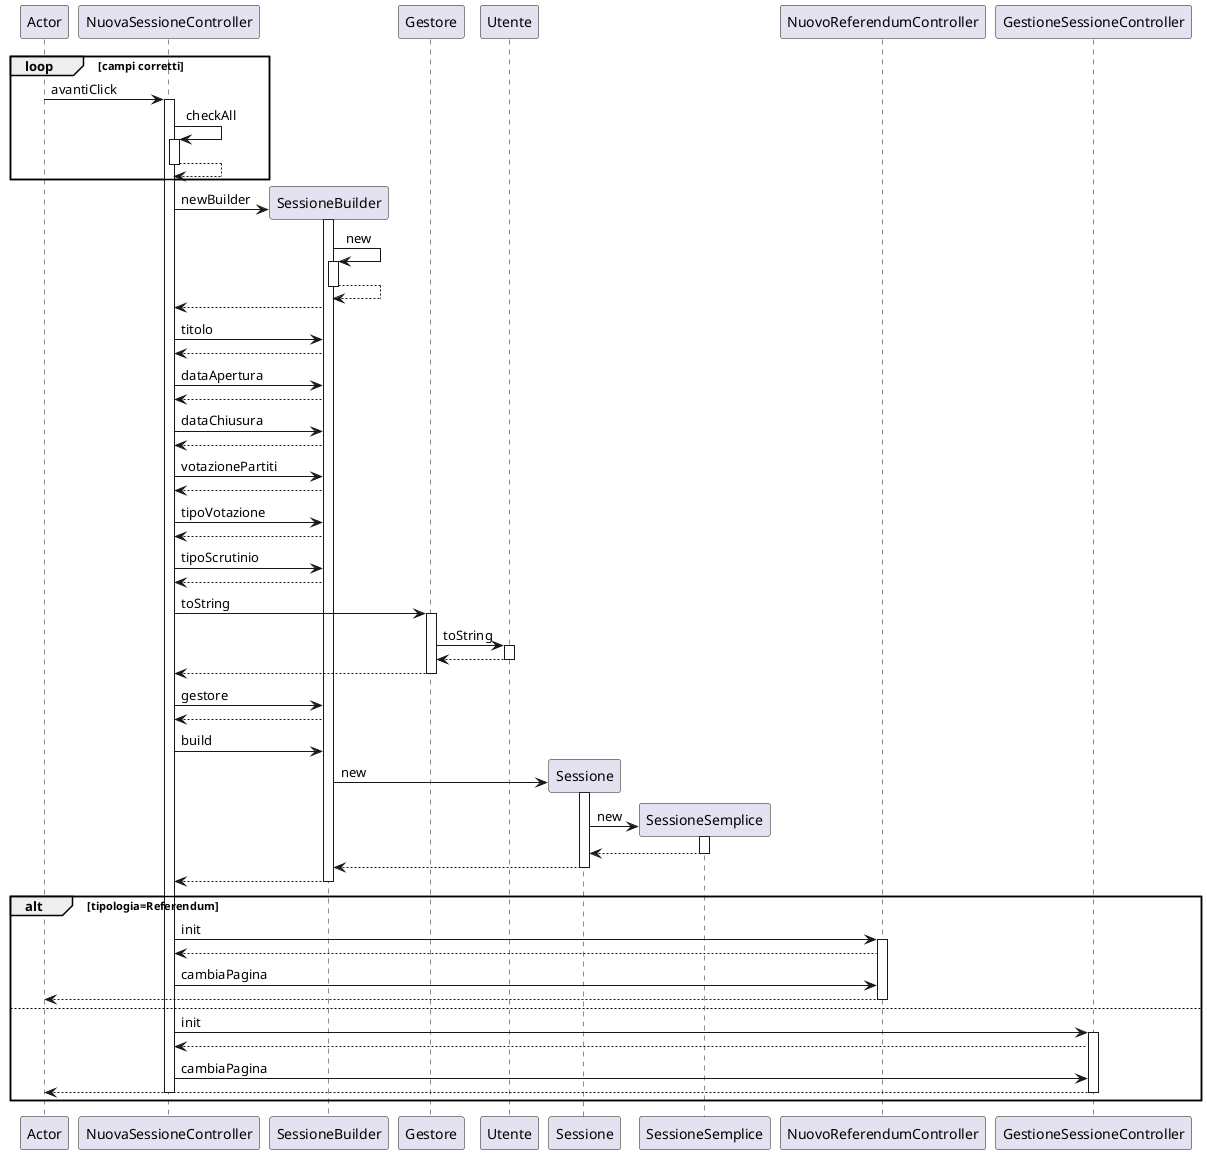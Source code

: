 @startuml
participant Actor
loop campi corretti
    Actor -> NuovaSessioneController : avantiClick
    activate NuovaSessioneController
    NuovaSessioneController -> NuovaSessioneController : checkAll
    activate NuovaSessioneController
    NuovaSessioneController --> NuovaSessioneController
    deactivate NuovaSessioneController
end
create SessioneBuilder
NuovaSessioneController -> SessioneBuilder : newBuilder
activate SessioneBuilder
SessioneBuilder -> SessioneBuilder : new
activate SessioneBuilder
SessioneBuilder --> SessioneBuilder
deactivate SessioneBuilder
SessioneBuilder --> NuovaSessioneController
NuovaSessioneController -> SessioneBuilder : titolo
SessioneBuilder --> NuovaSessioneController
NuovaSessioneController -> SessioneBuilder : dataApertura
SessioneBuilder --> NuovaSessioneController
NuovaSessioneController -> SessioneBuilder : dataChiusura
SessioneBuilder --> NuovaSessioneController
NuovaSessioneController -> SessioneBuilder : votazionePartiti
SessioneBuilder --> NuovaSessioneController
NuovaSessioneController -> SessioneBuilder : tipoVotazione
SessioneBuilder --> NuovaSessioneController
NuovaSessioneController -> SessioneBuilder : tipoScrutinio
SessioneBuilder --> NuovaSessioneController
NuovaSessioneController -> Gestore : toString
activate Gestore
Gestore -> Utente : toString
activate Utente
Utente --> Gestore
deactivate Utente
Gestore --> NuovaSessioneController
deactivate Gestore
NuovaSessioneController -> SessioneBuilder : gestore
SessioneBuilder --> NuovaSessioneController
NuovaSessioneController -> SessioneBuilder : build
create Sessione
SessioneBuilder -> Sessione : new
activate Sessione
create SessioneSemplice
Sessione -> SessioneSemplice : new
activate SessioneSemplice
SessioneSemplice --> Sessione
deactivate SessioneSemplice
Sessione --> SessioneBuilder
deactivate Sessione
SessioneBuilder --> NuovaSessioneController
deactivate SessioneBuilder

alt tipologia=Referendum
    NuovaSessioneController -> NuovoReferendumController : init
    activate NuovoReferendumController
    NuovoReferendumController --> NuovaSessioneController
    NuovaSessioneController -> NuovoReferendumController : cambiaPagina
    NuovoReferendumController --> Actor
    deactivate NuovoReferendumController
else
    NuovaSessioneController -> GestioneSessioneController : init
    activate GestioneSessioneController
    GestioneSessioneController --> NuovaSessioneController
    NuovaSessioneController -> GestioneSessioneController : cambiaPagina
    GestioneSessioneController --> Actor
    deactivate GestioneSessioneController
    deactivate NuovaSessioneController
end
@enduml